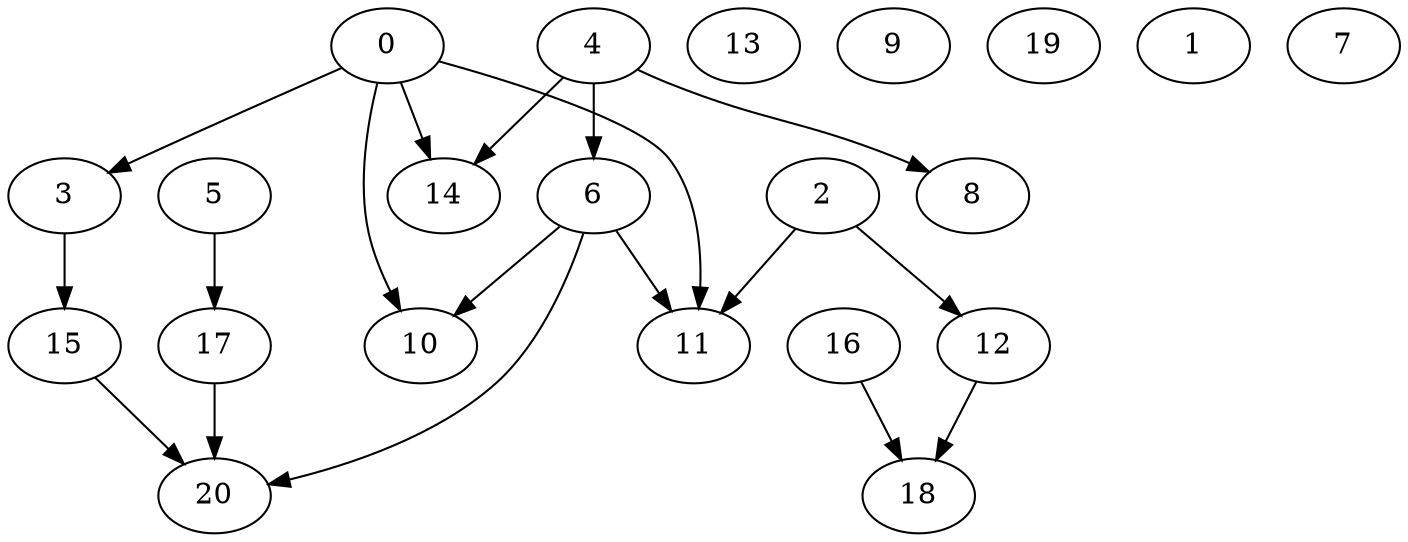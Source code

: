 digraph "Random_Nodes_21_Density_0.86_CCR_0.98_WeightType_Random_GB_Homogeneous-16" {
0 [Weight=3];
3 [Weight=5];
4 [Weight=5];
5 [Weight=7];
6 [Weight=8];
15 [Weight=9];
17 [Weight=9];
2 [Weight=4];
16 [Weight=7];
12 [Weight=8];
11 [Weight=10];
13 [Weight=10];
8 [Weight=8];
20 [Weight=8];
9 [Weight=5];
10 [Weight=4];
19 [Weight=4];
1 [Weight=3];
7 [Weight=3];
14 [Weight=3];
18 [Weight=2];
6 -> 11 [Weight=11];
4 -> 14 [Weight=11];
0 -> 3 [Weight=3];
12 -> 18 [Weight=3];
17 -> 20 [Weight=8];
3 -> 15 [Weight=9];
2 -> 12 [Weight=2];
5 -> 17 [Weight=4];
6 -> 20 [Weight=3];
0 -> 11 [Weight=9];
16 -> 18 [Weight=11];
6 -> 10 [Weight=7];
0 -> 14 [Weight=6];
0 -> 10 [Weight=4];
4 -> 6 [Weight=4];
4 -> 8 [Weight=9];
15 -> 20 [Weight=11];
2 -> 11 [Weight=8];
}
